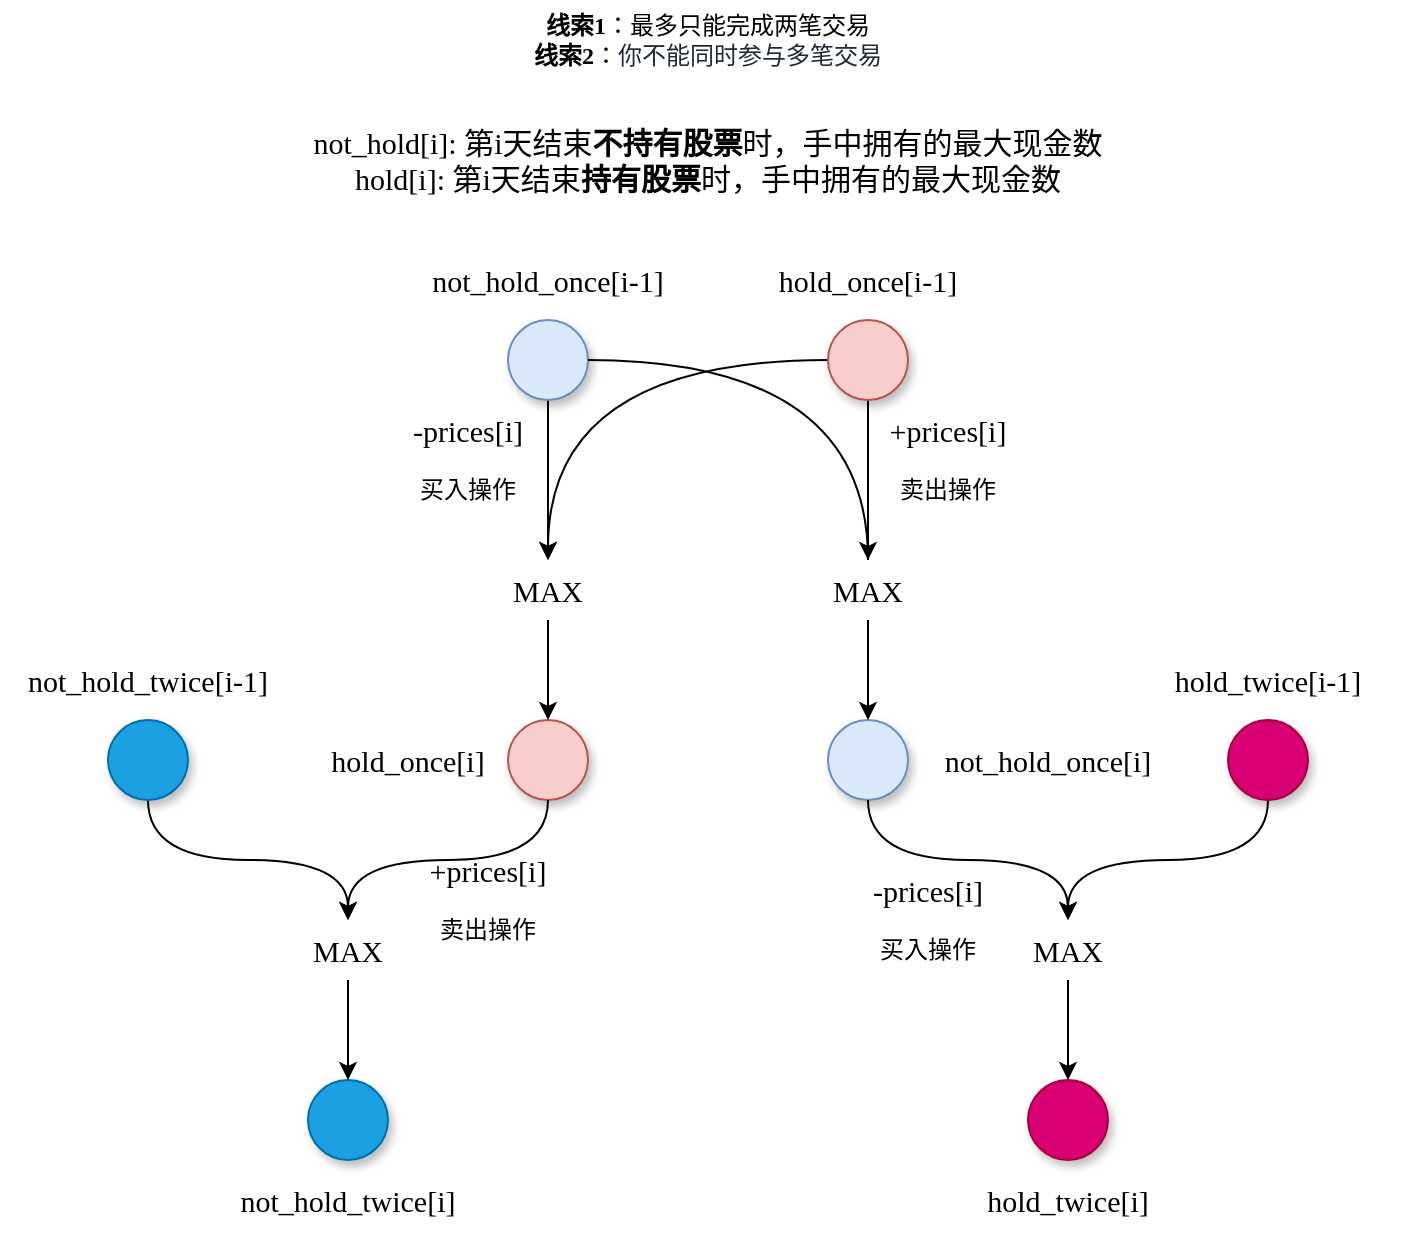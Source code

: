 <mxfile version="16.1.2" type="github">
  <diagram id="XsuqSf5ixS1CFncZ4B3i" name="第 1 页">
    <mxGraphModel dx="1422" dy="794" grid="1" gridSize="10" guides="1" tooltips="1" connect="1" arrows="1" fold="1" page="1" pageScale="1" pageWidth="827" pageHeight="1169" background="#ffffff" math="0" shadow="0">
      <root>
        <mxCell id="0" />
        <mxCell id="1" parent="0" />
        <mxCell id="1W_t99G61_w7l2rFibX5-1" style="edgeStyle=orthogonalEdgeStyle;rounded=0;orthogonalLoop=1;jettySize=auto;html=1;exitX=0.5;exitY=1;exitDx=0;exitDy=0;entryX=0.5;entryY=0;entryDx=0;entryDy=0;curved=1;" edge="1" parent="1" source="1W_t99G61_w7l2rFibX5-2" target="1W_t99G61_w7l2rFibX5-19">
          <mxGeometry relative="1" as="geometry">
            <mxPoint x="310" y="270" as="sourcePoint" />
          </mxGeometry>
        </mxCell>
        <mxCell id="1W_t99G61_w7l2rFibX5-2" value="" style="ellipse;whiteSpace=wrap;html=1;aspect=fixed;shadow=1;fillColor=#dae8fc;strokeColor=#6c8ebf;" vertex="1" parent="1">
          <mxGeometry x="320" y="200" width="40" height="40" as="geometry" />
        </mxCell>
        <mxCell id="1W_t99G61_w7l2rFibX5-3" value="" style="ellipse;whiteSpace=wrap;html=1;aspect=fixed;shadow=1;fillColor=#dae8fc;strokeColor=#6c8ebf;" vertex="1" parent="1">
          <mxGeometry x="480" y="400" width="40" height="40" as="geometry" />
        </mxCell>
        <mxCell id="1W_t99G61_w7l2rFibX5-4" value="&lt;font style=&quot;font-size: 15px&quot;&gt;not_hold_once[i-1]&lt;/font&gt;" style="text;html=1;strokeColor=none;fillColor=none;align=center;verticalAlign=middle;whiteSpace=wrap;rounded=0;shadow=1;fontFamily=Comic Sans MS;" vertex="1" parent="1">
          <mxGeometry x="260" y="160" width="160" height="40" as="geometry" />
        </mxCell>
        <mxCell id="1W_t99G61_w7l2rFibX5-5" value="&lt;font style=&quot;font-size: 15px&quot;&gt;not_hold[i]: 第i天结束&lt;b&gt;不持有股票&lt;/b&gt;时，&lt;span&gt;手中拥有的最大现金数&lt;br&gt;&lt;/span&gt;hold[i]: 第i天结束&lt;b&gt;持有股票&lt;/b&gt;时，手中拥有的最大现金数&lt;/font&gt;&lt;span&gt;&lt;br&gt;&lt;/span&gt;&lt;div class=&quot;okr-block-clipboard&quot;&gt;&lt;/div&gt;" style="text;html=1;strokeColor=none;fillColor=none;align=center;verticalAlign=middle;whiteSpace=wrap;rounded=0;shadow=1;fontFamily=Comic Sans MS;" vertex="1" parent="1">
          <mxGeometry x="200" y="80" width="440" height="80" as="geometry" />
        </mxCell>
        <mxCell id="1W_t99G61_w7l2rFibX5-6" style="edgeStyle=orthogonalEdgeStyle;curved=1;rounded=0;orthogonalLoop=1;jettySize=auto;html=1;exitX=0.5;exitY=1;exitDx=0;exitDy=0;fontFamily=Comic Sans MS;" edge="1" parent="1" source="1W_t99G61_w7l2rFibX5-8" target="1W_t99G61_w7l2rFibX5-12">
          <mxGeometry relative="1" as="geometry" />
        </mxCell>
        <mxCell id="1W_t99G61_w7l2rFibX5-7" style="edgeStyle=orthogonalEdgeStyle;curved=1;rounded=0;orthogonalLoop=1;jettySize=auto;html=1;exitX=0;exitY=0.5;exitDx=0;exitDy=0;entryX=0.5;entryY=0;entryDx=0;entryDy=0;" edge="1" parent="1" source="1W_t99G61_w7l2rFibX5-8" target="1W_t99G61_w7l2rFibX5-19">
          <mxGeometry relative="1" as="geometry" />
        </mxCell>
        <mxCell id="1W_t99G61_w7l2rFibX5-8" value="" style="ellipse;whiteSpace=wrap;html=1;aspect=fixed;shadow=1;fillColor=#f8cecc;strokeColor=#b85450;" vertex="1" parent="1">
          <mxGeometry x="480" y="200" width="40" height="40" as="geometry" />
        </mxCell>
        <mxCell id="1W_t99G61_w7l2rFibX5-9" value="&lt;font style=&quot;font-size: 15px&quot;&gt;&lt;span&gt;+prices[i]&lt;/span&gt;&lt;/font&gt;&lt;div class=&quot;okr-block-clipboard&quot;&gt;&lt;/div&gt;" style="text;html=1;strokeColor=none;fillColor=none;align=center;verticalAlign=middle;whiteSpace=wrap;rounded=0;shadow=1;fontFamily=Comic Sans MS;" vertex="1" parent="1">
          <mxGeometry x="500" y="240" width="80" height="30" as="geometry" />
        </mxCell>
        <mxCell id="1W_t99G61_w7l2rFibX5-10" value="&lt;font style=&quot;font-size: 15px&quot;&gt;not_hold_once[i]&lt;/font&gt;" style="text;html=1;strokeColor=none;fillColor=none;align=center;verticalAlign=middle;whiteSpace=wrap;rounded=0;shadow=1;fontFamily=Comic Sans MS;" vertex="1" parent="1">
          <mxGeometry x="530" y="400" width="120" height="40" as="geometry" />
        </mxCell>
        <mxCell id="1W_t99G61_w7l2rFibX5-11" style="edgeStyle=orthogonalEdgeStyle;curved=1;rounded=0;orthogonalLoop=1;jettySize=auto;html=1;exitX=0.5;exitY=1;exitDx=0;exitDy=0;entryX=0.5;entryY=0;entryDx=0;entryDy=0;fontFamily=Comic Sans MS;fontSize=15;" edge="1" parent="1" source="1W_t99G61_w7l2rFibX5-12" target="1W_t99G61_w7l2rFibX5-3">
          <mxGeometry relative="1" as="geometry" />
        </mxCell>
        <mxCell id="1W_t99G61_w7l2rFibX5-12" value="MAX" style="text;html=1;strokeColor=none;fillColor=none;align=center;verticalAlign=middle;whiteSpace=wrap;rounded=0;shadow=1;fontFamily=Comic Sans MS;fontSize=15;" vertex="1" parent="1">
          <mxGeometry x="470" y="320" width="60" height="30" as="geometry" />
        </mxCell>
        <mxCell id="1W_t99G61_w7l2rFibX5-13" value="" style="rounded=0;orthogonalLoop=1;jettySize=auto;html=1;exitX=1;exitY=0.5;exitDx=0;exitDy=0;entryX=0.5;entryY=0;entryDx=0;entryDy=0;edgeStyle=orthogonalEdgeStyle;curved=1;endArrow=none;" edge="1" parent="1" source="1W_t99G61_w7l2rFibX5-2" target="1W_t99G61_w7l2rFibX5-12">
          <mxGeometry relative="1" as="geometry">
            <mxPoint x="360" y="220" as="sourcePoint" />
            <mxPoint x="420" y="360" as="targetPoint" />
          </mxGeometry>
        </mxCell>
        <mxCell id="1W_t99G61_w7l2rFibX5-14" value="&lt;font style=&quot;font-size: 15px&quot;&gt;hold_once[i-1]&lt;/font&gt;" style="text;html=1;strokeColor=none;fillColor=none;align=center;verticalAlign=middle;whiteSpace=wrap;rounded=0;shadow=1;fontFamily=Comic Sans MS;" vertex="1" parent="1">
          <mxGeometry x="430" y="160" width="140" height="40" as="geometry" />
        </mxCell>
        <mxCell id="1W_t99G61_w7l2rFibX5-15" value="&lt;font style=&quot;font-size: 15px&quot;&gt;&lt;span&gt;-prices[i]&lt;/span&gt;&lt;/font&gt;&lt;div class=&quot;okr-block-clipboard&quot;&gt;&lt;/div&gt;" style="text;html=1;strokeColor=none;fillColor=none;align=center;verticalAlign=middle;whiteSpace=wrap;rounded=0;shadow=1;fontFamily=Comic Sans MS;" vertex="1" parent="1">
          <mxGeometry x="260" y="240" width="80" height="30" as="geometry" />
        </mxCell>
        <mxCell id="1W_t99G61_w7l2rFibX5-16" value="&lt;font style=&quot;font-size: 15px&quot;&gt;hold_once[i]&lt;/font&gt;" style="text;html=1;strokeColor=none;fillColor=none;align=center;verticalAlign=middle;whiteSpace=wrap;rounded=0;shadow=1;fontFamily=Comic Sans MS;" vertex="1" parent="1">
          <mxGeometry x="230" y="400" width="80" height="40" as="geometry" />
        </mxCell>
        <mxCell id="1W_t99G61_w7l2rFibX5-17" value="" style="ellipse;whiteSpace=wrap;html=1;aspect=fixed;shadow=1;fillColor=#f8cecc;strokeColor=#b85450;" vertex="1" parent="1">
          <mxGeometry x="320" y="400" width="40" height="40" as="geometry" />
        </mxCell>
        <mxCell id="1W_t99G61_w7l2rFibX5-18" style="edgeStyle=orthogonalEdgeStyle;curved=1;rounded=0;orthogonalLoop=1;jettySize=auto;html=1;exitX=0.5;exitY=1;exitDx=0;exitDy=0;entryX=0.5;entryY=0;entryDx=0;entryDy=0;fontFamily=Comic Sans MS;fontSize=15;" edge="1" parent="1" source="1W_t99G61_w7l2rFibX5-19" target="1W_t99G61_w7l2rFibX5-17">
          <mxGeometry relative="1" as="geometry" />
        </mxCell>
        <mxCell id="1W_t99G61_w7l2rFibX5-19" value="MAX" style="text;html=1;strokeColor=none;fillColor=none;align=center;verticalAlign=middle;whiteSpace=wrap;rounded=0;shadow=1;fontFamily=Comic Sans MS;fontSize=15;" vertex="1" parent="1">
          <mxGeometry x="310" y="320" width="60" height="30" as="geometry" />
        </mxCell>
        <mxCell id="1W_t99G61_w7l2rFibX5-20" value="&lt;font style=&quot;font-size: 12px&quot; face=&quot;Comic Sans MS&quot;&gt;&lt;font style=&quot;font-size: 12px&quot;&gt;&lt;b&gt;线索1&lt;/b&gt;：&lt;span&gt;最多只能完成两笔交易&lt;/span&gt;&lt;br&gt;&lt;b&gt;线索2&lt;/b&gt;：&lt;/font&gt;&lt;span style=&quot;color: rgb(33 , 40 , 53) ; background-color: rgb(255 , 255 , 255)&quot;&gt;你不能同时参与多笔交易&lt;/span&gt;&lt;/font&gt;" style="text;html=1;strokeColor=none;fillColor=none;align=center;verticalAlign=middle;whiteSpace=wrap;rounded=0;" vertex="1" parent="1">
          <mxGeometry x="280" y="40" width="280" height="40" as="geometry" />
        </mxCell>
        <mxCell id="1W_t99G61_w7l2rFibX5-21" style="edgeStyle=orthogonalEdgeStyle;rounded=0;orthogonalLoop=1;jettySize=auto;html=1;exitX=0.5;exitY=1;exitDx=0;exitDy=0;entryX=0.5;entryY=0;entryDx=0;entryDy=0;curved=1;" edge="1" parent="1" source="1W_t99G61_w7l2rFibX5-17" target="1W_t99G61_w7l2rFibX5-38">
          <mxGeometry relative="1" as="geometry">
            <mxPoint x="340" y="470" as="sourcePoint" />
          </mxGeometry>
        </mxCell>
        <mxCell id="1W_t99G61_w7l2rFibX5-23" value="" style="ellipse;whiteSpace=wrap;html=1;aspect=fixed;shadow=1;fillColor=#d80073;strokeColor=#A50040;fontColor=#ffffff;" vertex="1" parent="1">
          <mxGeometry x="580" y="580" width="40" height="40" as="geometry" />
        </mxCell>
        <mxCell id="1W_t99G61_w7l2rFibX5-25" style="edgeStyle=orthogonalEdgeStyle;curved=1;rounded=0;orthogonalLoop=1;jettySize=auto;html=1;exitX=0.5;exitY=1;exitDx=0;exitDy=0;fontFamily=Comic Sans MS;" edge="1" parent="1" source="1W_t99G61_w7l2rFibX5-3" target="1W_t99G61_w7l2rFibX5-31">
          <mxGeometry relative="1" as="geometry">
            <mxPoint x="500" y="470" as="sourcePoint" />
          </mxGeometry>
        </mxCell>
        <mxCell id="1W_t99G61_w7l2rFibX5-28" value="&lt;font style=&quot;font-size: 15px&quot;&gt;&lt;span&gt;+prices[i]&lt;/span&gt;&lt;/font&gt;&lt;div class=&quot;okr-block-clipboard&quot;&gt;&lt;/div&gt;" style="text;html=1;strokeColor=none;fillColor=none;align=center;verticalAlign=middle;whiteSpace=wrap;rounded=0;shadow=1;fontFamily=Comic Sans MS;" vertex="1" parent="1">
          <mxGeometry x="270" y="460" width="80" height="30" as="geometry" />
        </mxCell>
        <mxCell id="1W_t99G61_w7l2rFibX5-29" value="&lt;span style=&quot;font-size: 15px&quot;&gt;hold_twice[i]&lt;/span&gt;" style="text;html=1;strokeColor=none;fillColor=none;align=center;verticalAlign=middle;whiteSpace=wrap;rounded=0;shadow=1;fontFamily=Comic Sans MS;" vertex="1" parent="1">
          <mxGeometry x="540" y="620" width="120" height="40" as="geometry" />
        </mxCell>
        <mxCell id="1W_t99G61_w7l2rFibX5-30" style="edgeStyle=orthogonalEdgeStyle;curved=1;rounded=0;orthogonalLoop=1;jettySize=auto;html=1;exitX=0.5;exitY=1;exitDx=0;exitDy=0;entryX=0.5;entryY=0;entryDx=0;entryDy=0;fontFamily=Comic Sans MS;fontSize=15;" edge="1" parent="1" source="1W_t99G61_w7l2rFibX5-31" target="1W_t99G61_w7l2rFibX5-23">
          <mxGeometry relative="1" as="geometry" />
        </mxCell>
        <mxCell id="1W_t99G61_w7l2rFibX5-31" value="MAX" style="text;html=1;strokeColor=none;fillColor=none;align=center;verticalAlign=middle;whiteSpace=wrap;rounded=0;shadow=1;fontFamily=Comic Sans MS;fontSize=15;" vertex="1" parent="1">
          <mxGeometry x="570" y="500" width="60" height="30" as="geometry" />
        </mxCell>
        <mxCell id="1W_t99G61_w7l2rFibX5-34" value="&lt;font style=&quot;font-size: 15px&quot;&gt;&lt;span&gt;-prices[i]&lt;/span&gt;&lt;/font&gt;&lt;div class=&quot;okr-block-clipboard&quot;&gt;&lt;/div&gt;" style="text;html=1;strokeColor=none;fillColor=none;align=center;verticalAlign=middle;whiteSpace=wrap;rounded=0;shadow=1;fontFamily=Comic Sans MS;" vertex="1" parent="1">
          <mxGeometry x="490" y="470" width="80" height="30" as="geometry" />
        </mxCell>
        <mxCell id="1W_t99G61_w7l2rFibX5-35" value="&lt;font style=&quot;font-size: 15px&quot;&gt;not_hold_twice[i]&lt;/font&gt;" style="text;html=1;strokeColor=none;fillColor=none;align=center;verticalAlign=middle;whiteSpace=wrap;rounded=0;shadow=1;fontFamily=Comic Sans MS;" vertex="1" parent="1">
          <mxGeometry x="180" y="620" width="120" height="40" as="geometry" />
        </mxCell>
        <mxCell id="1W_t99G61_w7l2rFibX5-36" value="" style="ellipse;whiteSpace=wrap;html=1;aspect=fixed;shadow=1;fillColor=#1ba1e2;strokeColor=#006EAF;fontColor=#ffffff;" vertex="1" parent="1">
          <mxGeometry x="220" y="580" width="40" height="40" as="geometry" />
        </mxCell>
        <mxCell id="1W_t99G61_w7l2rFibX5-37" style="edgeStyle=orthogonalEdgeStyle;curved=1;rounded=0;orthogonalLoop=1;jettySize=auto;html=1;exitX=0.5;exitY=1;exitDx=0;exitDy=0;entryX=0.5;entryY=0;entryDx=0;entryDy=0;fontFamily=Comic Sans MS;fontSize=15;" edge="1" parent="1" source="1W_t99G61_w7l2rFibX5-38" target="1W_t99G61_w7l2rFibX5-36">
          <mxGeometry relative="1" as="geometry" />
        </mxCell>
        <mxCell id="1W_t99G61_w7l2rFibX5-38" value="MAX" style="text;html=1;strokeColor=none;fillColor=none;align=center;verticalAlign=middle;whiteSpace=wrap;rounded=0;shadow=1;fontFamily=Comic Sans MS;fontSize=15;" vertex="1" parent="1">
          <mxGeometry x="210" y="500" width="60" height="30" as="geometry" />
        </mxCell>
        <mxCell id="1W_t99G61_w7l2rFibX5-39" value="&lt;font face=&quot;Comic Sans MS&quot;&gt;买入操作&lt;/font&gt;" style="text;html=1;strokeColor=none;fillColor=none;align=center;verticalAlign=middle;whiteSpace=wrap;rounded=0;" vertex="1" parent="1">
          <mxGeometry x="270" y="270" width="60" height="30" as="geometry" />
        </mxCell>
        <mxCell id="1W_t99G61_w7l2rFibX5-40" value="&lt;font face=&quot;Comic Sans MS&quot;&gt;卖出操作&lt;/font&gt;" style="text;html=1;strokeColor=none;fillColor=none;align=center;verticalAlign=middle;whiteSpace=wrap;rounded=0;" vertex="1" parent="1">
          <mxGeometry x="510" y="270" width="60" height="30" as="geometry" />
        </mxCell>
        <mxCell id="1W_t99G61_w7l2rFibX5-43" style="edgeStyle=orthogonalEdgeStyle;rounded=0;orthogonalLoop=1;jettySize=auto;html=1;exitX=0.5;exitY=1;exitDx=0;exitDy=0;curved=1;" edge="1" parent="1" source="1W_t99G61_w7l2rFibX5-41" target="1W_t99G61_w7l2rFibX5-31">
          <mxGeometry relative="1" as="geometry" />
        </mxCell>
        <mxCell id="1W_t99G61_w7l2rFibX5-41" value="" style="ellipse;whiteSpace=wrap;html=1;aspect=fixed;shadow=1;fillColor=#d80073;strokeColor=#A50040;fontColor=#ffffff;" vertex="1" parent="1">
          <mxGeometry x="680" y="400" width="40" height="40" as="geometry" />
        </mxCell>
        <mxCell id="1W_t99G61_w7l2rFibX5-42" value="&lt;span style=&quot;font-size: 15px&quot;&gt;hold_twice[i-1]&lt;/span&gt;" style="text;html=1;strokeColor=none;fillColor=none;align=center;verticalAlign=middle;whiteSpace=wrap;rounded=0;shadow=1;fontFamily=Comic Sans MS;" vertex="1" parent="1">
          <mxGeometry x="640" y="360" width="120" height="40" as="geometry" />
        </mxCell>
        <mxCell id="1W_t99G61_w7l2rFibX5-44" value="&lt;font style=&quot;font-size: 15px&quot;&gt;not_hold_twice[i-1]&lt;/font&gt;" style="text;html=1;strokeColor=none;fillColor=none;align=center;verticalAlign=middle;whiteSpace=wrap;rounded=0;shadow=1;fontFamily=Comic Sans MS;" vertex="1" parent="1">
          <mxGeometry x="70" y="360" width="140" height="40" as="geometry" />
        </mxCell>
        <mxCell id="1W_t99G61_w7l2rFibX5-46" style="edgeStyle=orthogonalEdgeStyle;curved=1;rounded=0;orthogonalLoop=1;jettySize=auto;html=1;exitX=0.5;exitY=1;exitDx=0;exitDy=0;entryX=0.5;entryY=0;entryDx=0;entryDy=0;" edge="1" parent="1" source="1W_t99G61_w7l2rFibX5-45" target="1W_t99G61_w7l2rFibX5-38">
          <mxGeometry relative="1" as="geometry" />
        </mxCell>
        <mxCell id="1W_t99G61_w7l2rFibX5-45" value="" style="ellipse;whiteSpace=wrap;html=1;aspect=fixed;shadow=1;fillColor=#1ba1e2;strokeColor=#006EAF;fontColor=#ffffff;" vertex="1" parent="1">
          <mxGeometry x="120" y="400" width="40" height="40" as="geometry" />
        </mxCell>
        <mxCell id="1W_t99G61_w7l2rFibX5-47" value="&lt;font face=&quot;Comic Sans MS&quot;&gt;卖出操作&lt;/font&gt;" style="text;html=1;strokeColor=none;fillColor=none;align=center;verticalAlign=middle;whiteSpace=wrap;rounded=0;" vertex="1" parent="1">
          <mxGeometry x="280" y="490" width="60" height="30" as="geometry" />
        </mxCell>
        <mxCell id="1W_t99G61_w7l2rFibX5-48" value="&lt;font face=&quot;Comic Sans MS&quot;&gt;买入操作&lt;/font&gt;" style="text;html=1;strokeColor=none;fillColor=none;align=center;verticalAlign=middle;whiteSpace=wrap;rounded=0;" vertex="1" parent="1">
          <mxGeometry x="500" y="500" width="60" height="30" as="geometry" />
        </mxCell>
      </root>
    </mxGraphModel>
  </diagram>
</mxfile>
